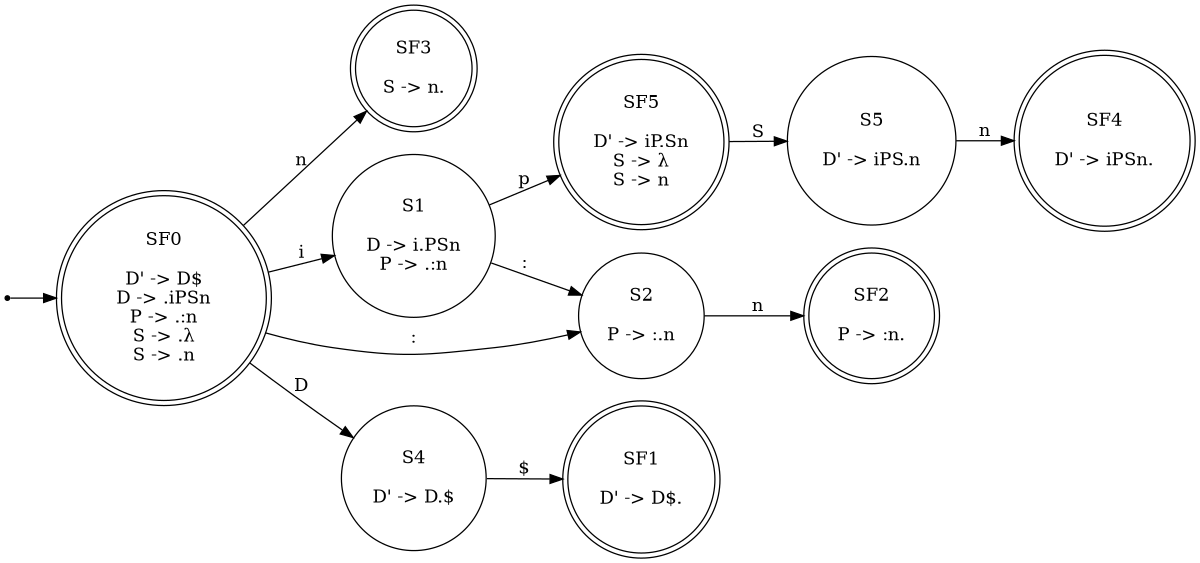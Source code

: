 digraph automata_7 {
    rankdir=LR;
    size="8,5"

    node [shape = doublecircle]; SF0, SF1, SF2, SF3, SF4, SF5;
    node [shape = point ]; init
    node [shape = circle];

    SF0 [label="SF0\n\nD' -> D$\nD -> .iPSn\nP -> .:n\nS -> .λ\nS -> .n\n"];
    S1 [label="S1\n\nD -> i.PSn\nP -> .:n"];
    S2 [label="S2\n\nP -> :.n"];
    SF5 [label="SF5\n\nD' -> iP.Sn\nS -> λ\nS -> n"];
    S4 [label="S4\n\nD' -> D.$"];
    S5 [label="S5\n\nD' -> iPS.n"];
    SF1 [label="SF1\n\nD' -> D$."];
    SF2 [label="SF2\n\nP -> :n."];
    SF3 [label="SF3\n\nS -> n."];
    SF4 [label="SF4\n\nD' -> iPSn."];



    init -> SF0;
    SF0 -> S1 [label = i];
    SF0 -> S2 [label = ":"];
    SF0 -> S4 [label = "D"];
    SF0 -> SF3 [label = "n"];
    S1 -> SF5 [label = "p"];
    S1 -> S2 [label = ":"];
    S2 -> SF2 [label = "n"];
    S4 -> SF1 [label = "$"];
    SF5 -> S5 [label = "S"];
    S5 -> SF4 [label = "n"];

}
